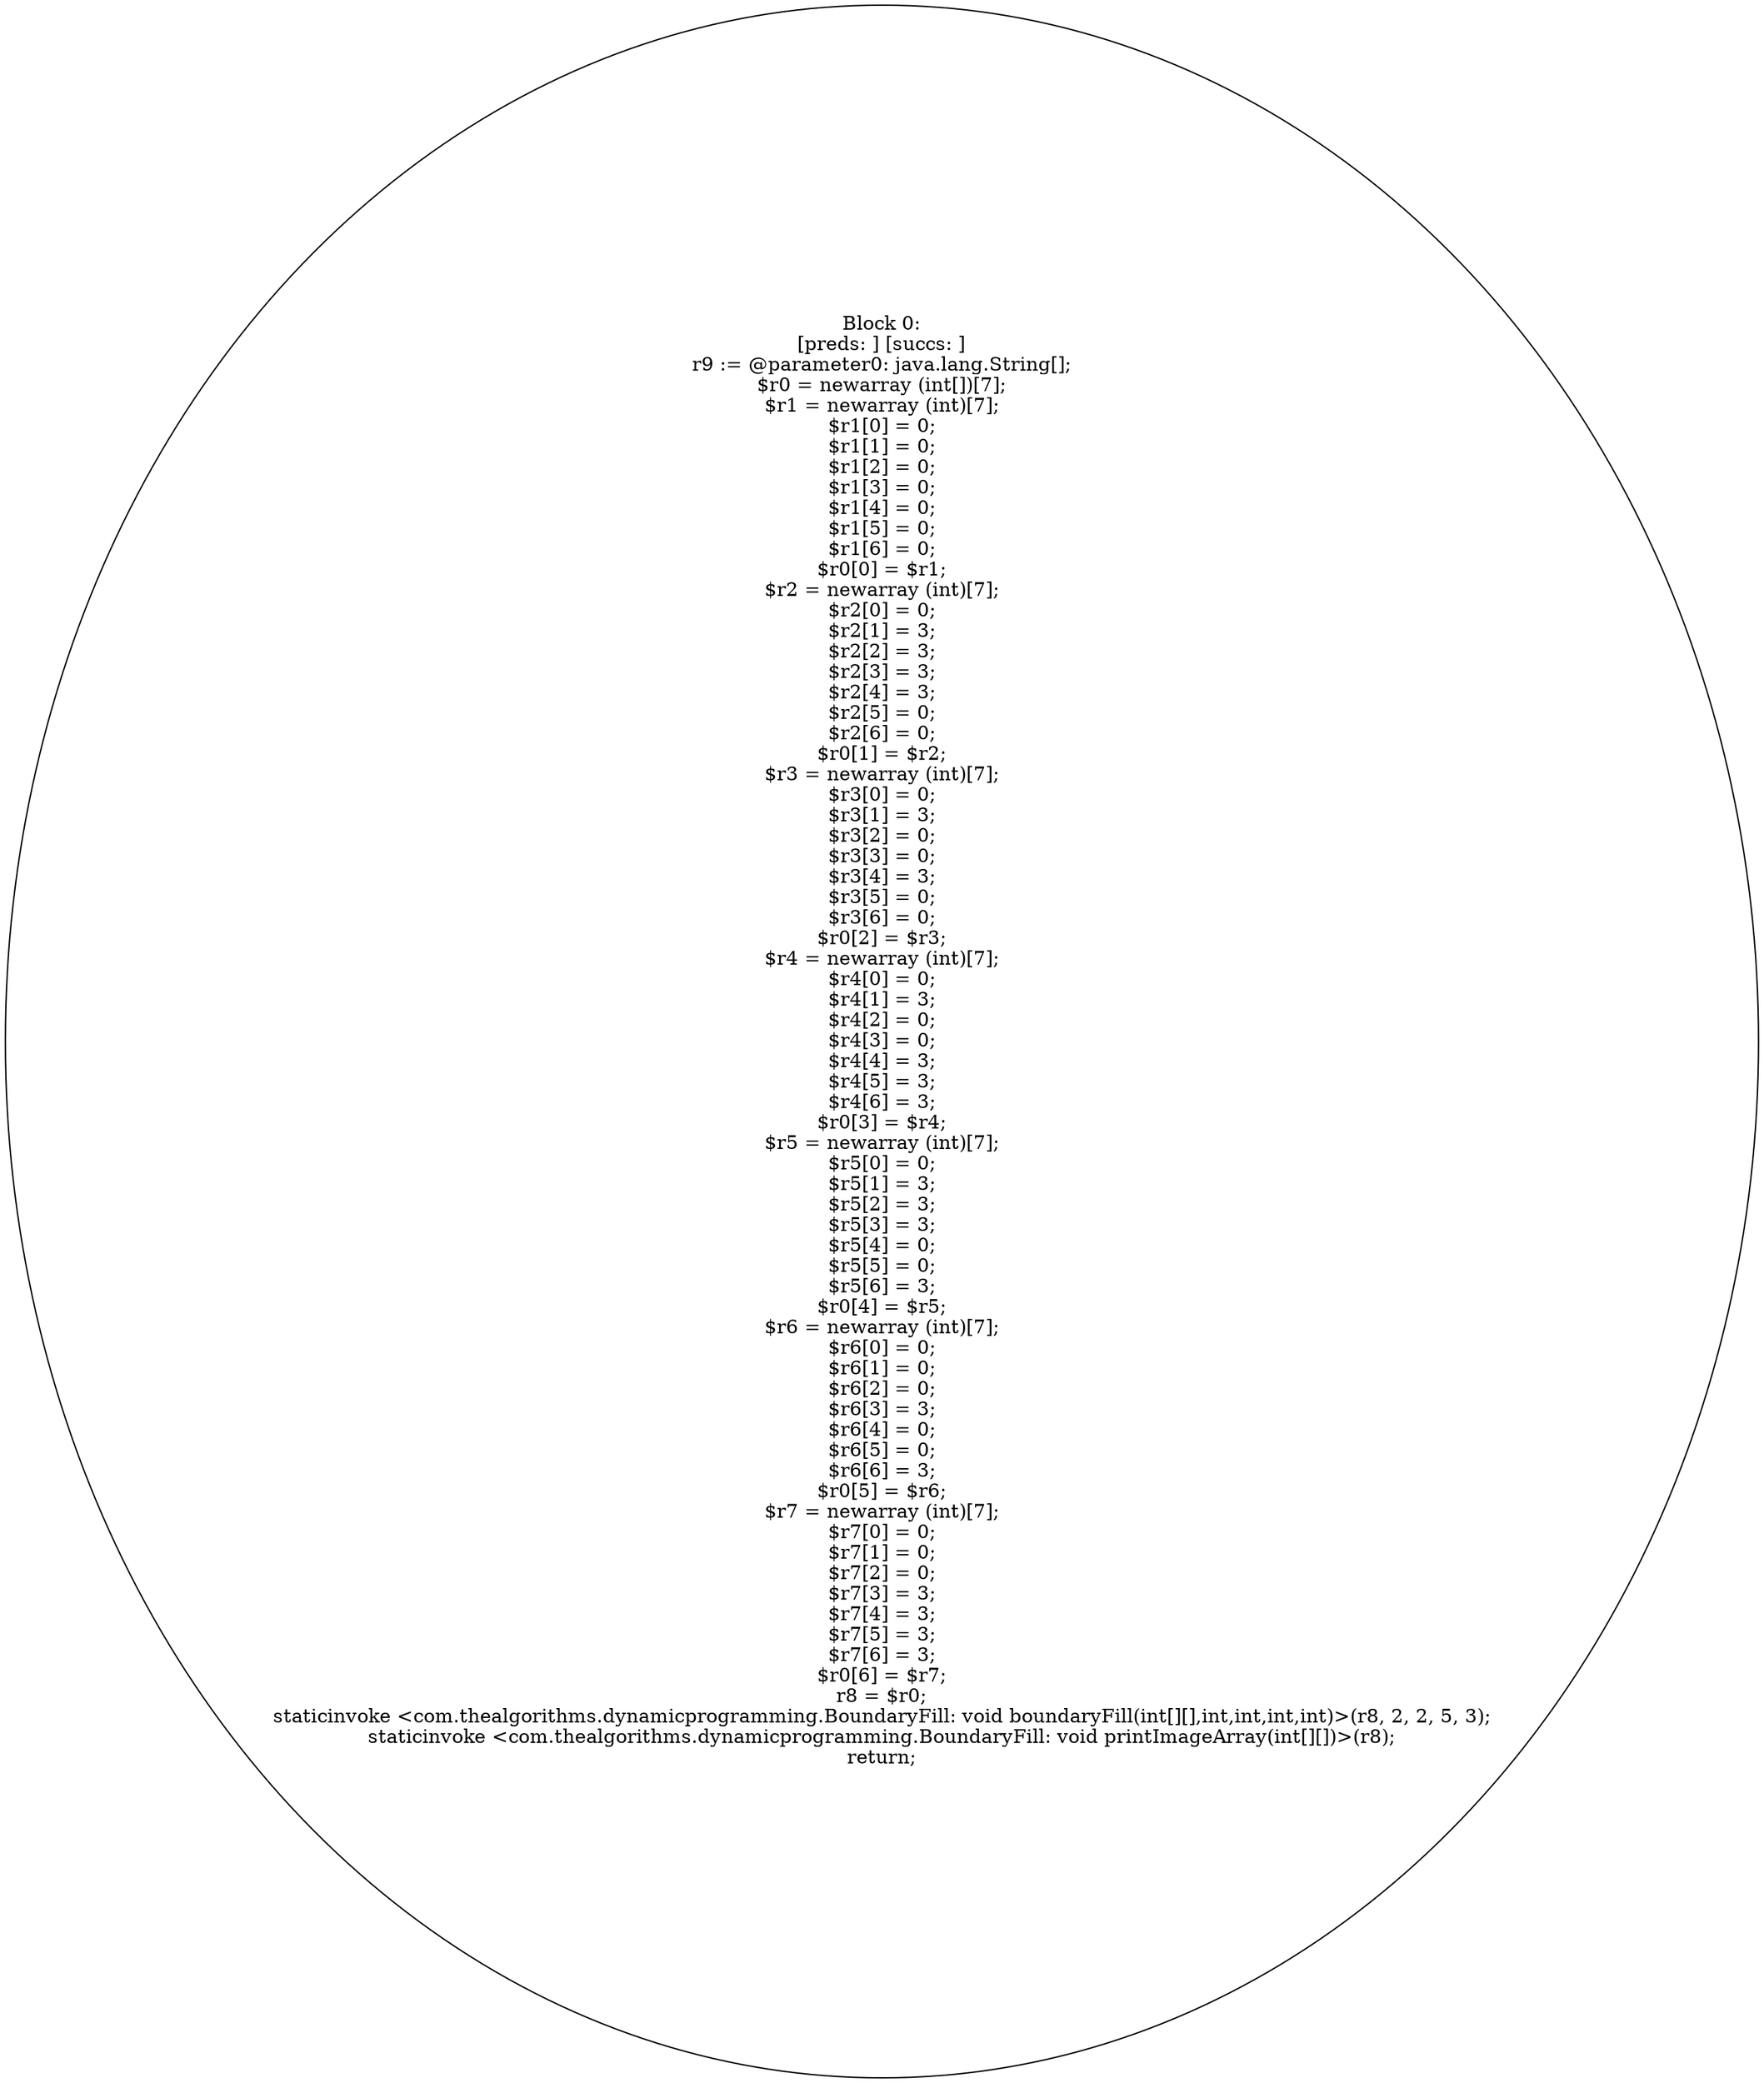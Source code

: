digraph "unitGraph" {
    "Block 0:
[preds: ] [succs: ]
r9 := @parameter0: java.lang.String[];
$r0 = newarray (int[])[7];
$r1 = newarray (int)[7];
$r1[0] = 0;
$r1[1] = 0;
$r1[2] = 0;
$r1[3] = 0;
$r1[4] = 0;
$r1[5] = 0;
$r1[6] = 0;
$r0[0] = $r1;
$r2 = newarray (int)[7];
$r2[0] = 0;
$r2[1] = 3;
$r2[2] = 3;
$r2[3] = 3;
$r2[4] = 3;
$r2[5] = 0;
$r2[6] = 0;
$r0[1] = $r2;
$r3 = newarray (int)[7];
$r3[0] = 0;
$r3[1] = 3;
$r3[2] = 0;
$r3[3] = 0;
$r3[4] = 3;
$r3[5] = 0;
$r3[6] = 0;
$r0[2] = $r3;
$r4 = newarray (int)[7];
$r4[0] = 0;
$r4[1] = 3;
$r4[2] = 0;
$r4[3] = 0;
$r4[4] = 3;
$r4[5] = 3;
$r4[6] = 3;
$r0[3] = $r4;
$r5 = newarray (int)[7];
$r5[0] = 0;
$r5[1] = 3;
$r5[2] = 3;
$r5[3] = 3;
$r5[4] = 0;
$r5[5] = 0;
$r5[6] = 3;
$r0[4] = $r5;
$r6 = newarray (int)[7];
$r6[0] = 0;
$r6[1] = 0;
$r6[2] = 0;
$r6[3] = 3;
$r6[4] = 0;
$r6[5] = 0;
$r6[6] = 3;
$r0[5] = $r6;
$r7 = newarray (int)[7];
$r7[0] = 0;
$r7[1] = 0;
$r7[2] = 0;
$r7[3] = 3;
$r7[4] = 3;
$r7[5] = 3;
$r7[6] = 3;
$r0[6] = $r7;
r8 = $r0;
staticinvoke <com.thealgorithms.dynamicprogramming.BoundaryFill: void boundaryFill(int[][],int,int,int,int)>(r8, 2, 2, 5, 3);
staticinvoke <com.thealgorithms.dynamicprogramming.BoundaryFill: void printImageArray(int[][])>(r8);
return;
"
}
